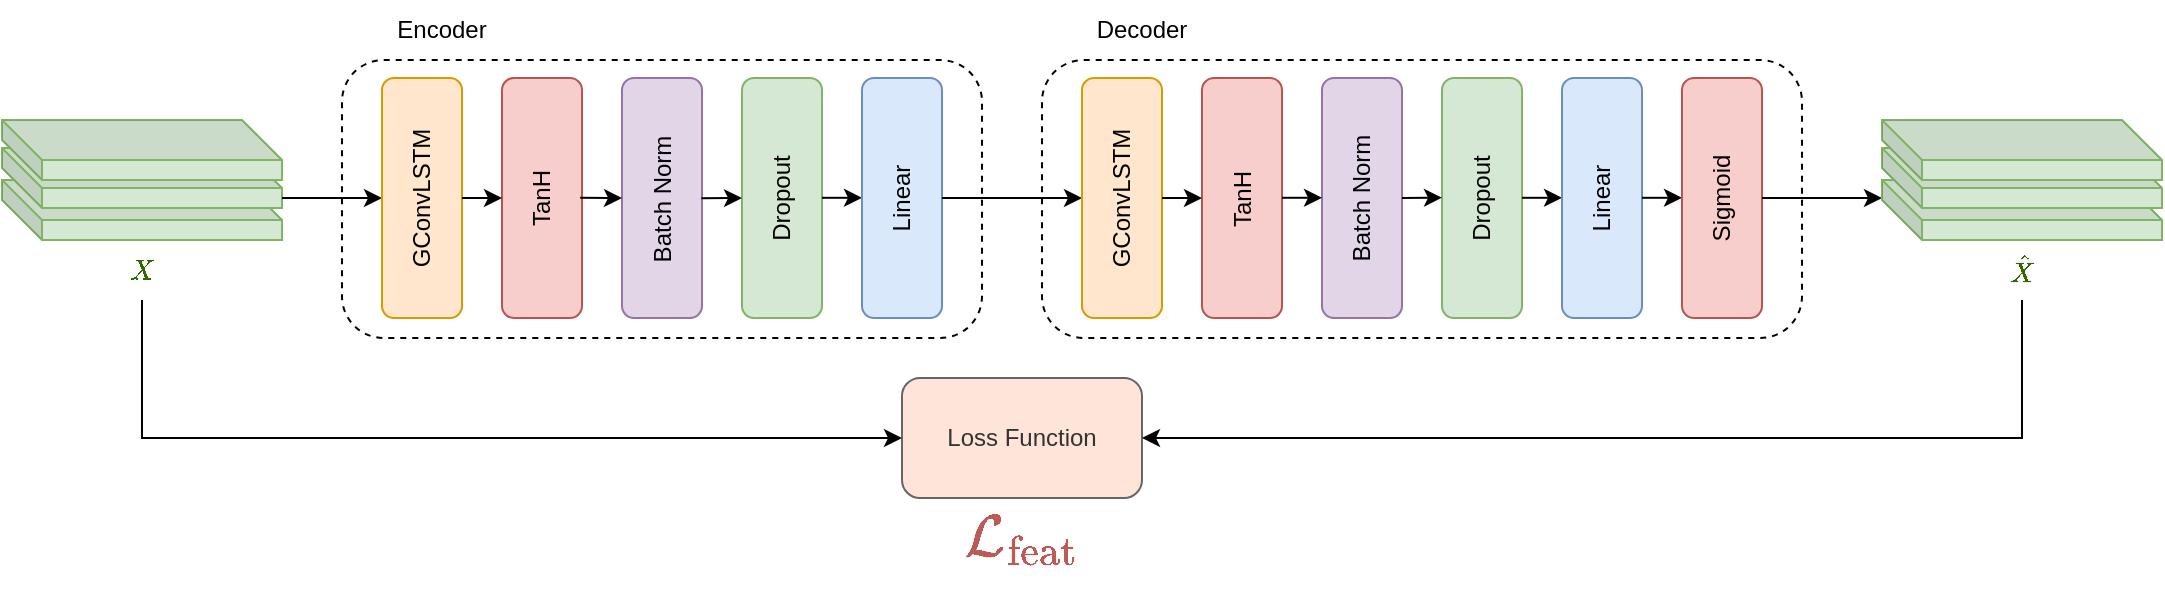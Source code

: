 <mxfile version="22.1.5" type="device">
  <diagram name="Página-1" id="7x2fmesRiPZ4M0jJuliP">
    <mxGraphModel dx="1050" dy="595" grid="1" gridSize="10" guides="1" tooltips="1" connect="1" arrows="1" fold="1" page="1" pageScale="1" pageWidth="827" pageHeight="1169" math="1" shadow="0">
      <root>
        <mxCell id="0" />
        <mxCell id="1" parent="0" />
        <mxCell id="ceRFphHJnrTuNZOqrOw2-23" value="" style="rounded=1;whiteSpace=wrap;html=1;fillColor=none;dashed=1;" parent="1" vertex="1">
          <mxGeometry x="250" y="91" width="320" height="139" as="geometry" />
        </mxCell>
        <mxCell id="LxAOdA9R8CcLWUHo1WCZ-1" value="" style="shape=cube;whiteSpace=wrap;html=1;boundedLbl=1;backgroundOutline=1;darkOpacity=0.05;darkOpacity2=0.1;fillColor=#d5e8d4;strokeColor=#82b366;" parent="1" vertex="1">
          <mxGeometry x="80" y="151" width="140" height="30" as="geometry" />
        </mxCell>
        <mxCell id="LxAOdA9R8CcLWUHo1WCZ-2" value="" style="shape=cube;whiteSpace=wrap;html=1;boundedLbl=1;backgroundOutline=1;darkOpacity=0.05;darkOpacity2=0.1;fillColor=#d5e8d4;strokeColor=#82b366;" parent="1" vertex="1">
          <mxGeometry x="80" y="135" width="140" height="30" as="geometry" />
        </mxCell>
        <mxCell id="LxAOdA9R8CcLWUHo1WCZ-3" value="" style="shape=cube;whiteSpace=wrap;html=1;boundedLbl=1;backgroundOutline=1;darkOpacity=0.05;darkOpacity2=0.1;fillColor=#d5e8d4;strokeColor=#82b366;" parent="1" vertex="1">
          <mxGeometry x="80" y="121" width="140" height="30" as="geometry" />
        </mxCell>
        <mxCell id="LxAOdA9R8CcLWUHo1WCZ-4" value="$$X$$" style="text;html=1;strokeColor=none;fillColor=none;align=center;verticalAlign=middle;whiteSpace=wrap;rounded=0;fontColor=#336600;" parent="1" vertex="1">
          <mxGeometry x="95" y="181" width="110" height="30" as="geometry" />
        </mxCell>
        <mxCell id="6yX8p0fEQagD2ALPLdG7-7" value="$$\mathcal{L}_{\text{feat}}$$" style="text;html=1;align=center;verticalAlign=middle;whiteSpace=wrap;rounded=0;fontColor=#ba5b57;fontSize=25;" parent="1" vertex="1">
          <mxGeometry x="560" y="300" width="60" height="60" as="geometry" />
        </mxCell>
        <mxCell id="ceRFphHJnrTuNZOqrOw2-1" value="" style="endArrow=classic;html=1;rounded=0;exitX=0;exitY=0;exitDx=140;exitDy=25;exitPerimeter=0;entryX=0;entryY=0.5;entryDx=0;entryDy=0;" parent="1" source="LxAOdA9R8CcLWUHo1WCZ-2" target="ceRFphHJnrTuNZOqrOw2-2" edge="1">
          <mxGeometry width="50" height="50" relative="1" as="geometry">
            <mxPoint x="570" y="170" as="sourcePoint" />
            <mxPoint x="250" y="160" as="targetPoint" />
          </mxGeometry>
        </mxCell>
        <mxCell id="ceRFphHJnrTuNZOqrOw2-2" value="&lt;p style=&quot;line-height: 120%;&quot;&gt;&lt;br&gt;&lt;/p&gt;" style="rounded=1;whiteSpace=wrap;html=1;fillColor=#ffe6cc;strokeColor=#d79b00;verticalAlign=middle;textDirection=ltr;" parent="1" vertex="1">
          <mxGeometry x="270" y="100" width="40" height="120" as="geometry" />
        </mxCell>
        <mxCell id="ceRFphHJnrTuNZOqrOw2-5" value="GConvLSTM" style="text;html=1;strokeColor=none;fillColor=none;align=center;verticalAlign=middle;whiteSpace=wrap;rounded=0;rotation=270;" parent="1" vertex="1">
          <mxGeometry x="260" y="145" width="60" height="30" as="geometry" />
        </mxCell>
        <mxCell id="ceRFphHJnrTuNZOqrOw2-6" value="&lt;p style=&quot;line-height: 120%;&quot;&gt;&lt;br&gt;&lt;/p&gt;" style="rounded=1;whiteSpace=wrap;html=1;fillColor=#e1d5e7;strokeColor=#9673a6;verticalAlign=middle;textDirection=ltr;" parent="1" vertex="1">
          <mxGeometry x="390" y="100" width="40" height="120" as="geometry" />
        </mxCell>
        <mxCell id="ceRFphHJnrTuNZOqrOw2-7" value="Batch Norm" style="text;html=1;strokeColor=none;fillColor=none;align=center;verticalAlign=middle;whiteSpace=wrap;rounded=0;rotation=270;" parent="1" vertex="1">
          <mxGeometry x="360" y="145.5" width="100" height="30" as="geometry" />
        </mxCell>
        <mxCell id="ceRFphHJnrTuNZOqrOw2-8" value="&lt;p style=&quot;line-height: 120%;&quot;&gt;&lt;br&gt;&lt;/p&gt;" style="rounded=1;whiteSpace=wrap;html=1;fillColor=#f8cecc;strokeColor=#b85450;verticalAlign=middle;textDirection=ltr;" parent="1" vertex="1">
          <mxGeometry x="330" y="100" width="40" height="120" as="geometry" />
        </mxCell>
        <mxCell id="ceRFphHJnrTuNZOqrOw2-9" value="TanH" style="text;html=1;strokeColor=none;fillColor=none;align=center;verticalAlign=middle;whiteSpace=wrap;rounded=0;rotation=270;" parent="1" vertex="1">
          <mxGeometry x="300" y="145" width="100" height="30" as="geometry" />
        </mxCell>
        <mxCell id="ceRFphHJnrTuNZOqrOw2-13" value="&lt;p style=&quot;line-height: 120%;&quot;&gt;&lt;br&gt;&lt;/p&gt;" style="rounded=1;whiteSpace=wrap;html=1;fillColor=#d5e8d4;strokeColor=#82b366;verticalAlign=middle;textDirection=ltr;" parent="1" vertex="1">
          <mxGeometry x="450" y="100" width="40" height="120" as="geometry" />
        </mxCell>
        <mxCell id="ceRFphHJnrTuNZOqrOw2-14" value="Dropout" style="text;html=1;strokeColor=none;fillColor=none;align=center;verticalAlign=middle;whiteSpace=wrap;rounded=0;rotation=270;" parent="1" vertex="1">
          <mxGeometry x="420" y="145" width="100" height="30" as="geometry" />
        </mxCell>
        <mxCell id="ceRFphHJnrTuNZOqrOw2-17" value="" style="endArrow=classic;html=1;rounded=0;exitX=1;exitY=0.5;exitDx=0;exitDy=0;" parent="1" edge="1" source="ceRFphHJnrTuNZOqrOw2-2">
          <mxGeometry width="50" height="50" relative="1" as="geometry">
            <mxPoint x="310" y="159.83" as="sourcePoint" />
            <mxPoint x="330" y="160" as="targetPoint" />
          </mxGeometry>
        </mxCell>
        <mxCell id="ceRFphHJnrTuNZOqrOw2-18" value="" style="endArrow=classic;html=1;rounded=0;exitX=0.992;exitY=0.501;exitDx=0;exitDy=0;entryX=0;entryY=0.5;entryDx=0;entryDy=0;exitPerimeter=0;" parent="1" edge="1" target="ceRFphHJnrTuNZOqrOw2-13" source="ceRFphHJnrTuNZOqrOw2-6">
          <mxGeometry width="50" height="50" relative="1" as="geometry">
            <mxPoint x="430" y="159.83" as="sourcePoint" />
            <mxPoint x="450" y="159.83" as="targetPoint" />
          </mxGeometry>
        </mxCell>
        <mxCell id="ceRFphHJnrTuNZOqrOw2-20" value="" style="endArrow=classic;html=1;rounded=0;exitX=1;exitY=0.5;exitDx=0;exitDy=0;entryX=0;entryY=0.5;entryDx=0;entryDy=0;" parent="1" edge="1">
          <mxGeometry width="50" height="50" relative="1" as="geometry">
            <mxPoint x="490" y="159.9" as="sourcePoint" />
            <mxPoint x="510" y="159.9" as="targetPoint" />
          </mxGeometry>
        </mxCell>
        <mxCell id="ceRFphHJnrTuNZOqrOw2-21" value="&lt;p style=&quot;line-height: 120%;&quot;&gt;&lt;br&gt;&lt;/p&gt;" style="rounded=1;whiteSpace=wrap;html=1;fillColor=#dae8fc;strokeColor=#6c8ebf;verticalAlign=middle;textDirection=ltr;" parent="1" vertex="1">
          <mxGeometry x="510" y="100" width="40" height="120" as="geometry" />
        </mxCell>
        <mxCell id="ceRFphHJnrTuNZOqrOw2-22" value="Linear" style="text;html=1;strokeColor=none;fillColor=none;align=center;verticalAlign=middle;whiteSpace=wrap;rounded=0;rotation=270;" parent="1" vertex="1">
          <mxGeometry x="480" y="145" width="100" height="30" as="geometry" />
        </mxCell>
        <mxCell id="ceRFphHJnrTuNZOqrOw2-24" value="Encoder" style="text;html=1;strokeColor=none;fillColor=none;align=center;verticalAlign=middle;whiteSpace=wrap;rounded=0;" parent="1" vertex="1">
          <mxGeometry x="270" y="61" width="60" height="30" as="geometry" />
        </mxCell>
        <mxCell id="ceRFphHJnrTuNZOqrOw2-25" value="" style="endArrow=classic;html=1;rounded=0;exitX=1;exitY=0.5;exitDx=0;exitDy=0;" parent="1" source="ceRFphHJnrTuNZOqrOw2-21" edge="1">
          <mxGeometry width="50" height="50" relative="1" as="geometry">
            <mxPoint x="620" y="180" as="sourcePoint" />
            <mxPoint x="620" y="160" as="targetPoint" />
          </mxGeometry>
        </mxCell>
        <mxCell id="ceRFphHJnrTuNZOqrOw2-26" value="" style="rounded=1;whiteSpace=wrap;html=1;fillColor=none;dashed=1;" parent="1" vertex="1">
          <mxGeometry x="600" y="91" width="380" height="139" as="geometry" />
        </mxCell>
        <mxCell id="ceRFphHJnrTuNZOqrOw2-27" value="&lt;p style=&quot;line-height: 120%;&quot;&gt;&lt;br&gt;&lt;/p&gt;" style="rounded=1;whiteSpace=wrap;html=1;fillColor=#ffe6cc;strokeColor=#d79b00;verticalAlign=middle;textDirection=ltr;" parent="1" vertex="1">
          <mxGeometry x="620" y="100" width="40" height="120" as="geometry" />
        </mxCell>
        <mxCell id="ceRFphHJnrTuNZOqrOw2-28" value="GConvLSTM" style="text;html=1;strokeColor=none;fillColor=none;align=center;verticalAlign=middle;whiteSpace=wrap;rounded=0;rotation=270;" parent="1" vertex="1">
          <mxGeometry x="610" y="145" width="60" height="30" as="geometry" />
        </mxCell>
        <mxCell id="ceRFphHJnrTuNZOqrOw2-29" value="&lt;p style=&quot;line-height: 120%;&quot;&gt;&lt;br&gt;&lt;/p&gt;" style="rounded=1;whiteSpace=wrap;html=1;fillColor=#e1d5e7;strokeColor=#9673a6;verticalAlign=middle;textDirection=ltr;" parent="1" vertex="1">
          <mxGeometry x="740" y="100" width="40" height="120" as="geometry" />
        </mxCell>
        <mxCell id="ceRFphHJnrTuNZOqrOw2-30" value="Batch Norm" style="text;html=1;strokeColor=none;fillColor=none;align=center;verticalAlign=middle;whiteSpace=wrap;rounded=0;rotation=270;" parent="1" vertex="1">
          <mxGeometry x="710" y="145" width="100" height="30" as="geometry" />
        </mxCell>
        <mxCell id="ceRFphHJnrTuNZOqrOw2-31" value="&lt;p style=&quot;line-height: 120%;&quot;&gt;&lt;br&gt;&lt;/p&gt;" style="rounded=1;whiteSpace=wrap;html=1;fillColor=#f8cecc;strokeColor=#b85450;verticalAlign=middle;textDirection=ltr;" parent="1" vertex="1">
          <mxGeometry x="680" y="100" width="40" height="120" as="geometry" />
        </mxCell>
        <mxCell id="ceRFphHJnrTuNZOqrOw2-32" value="TanH" style="text;html=1;strokeColor=none;fillColor=none;align=center;verticalAlign=middle;whiteSpace=wrap;rounded=0;rotation=270;" parent="1" vertex="1">
          <mxGeometry x="650" y="145.5" width="100" height="30" as="geometry" />
        </mxCell>
        <mxCell id="ceRFphHJnrTuNZOqrOw2-33" value="" style="endArrow=classic;html=1;rounded=0;exitX=1;exitY=0.5;exitDx=0;exitDy=0;" parent="1" source="ceRFphHJnrTuNZOqrOw2-27" edge="1">
          <mxGeometry width="50" height="50" relative="1" as="geometry">
            <mxPoint x="680" y="100" as="sourcePoint" />
            <mxPoint x="680" y="160" as="targetPoint" />
          </mxGeometry>
        </mxCell>
        <mxCell id="ceRFphHJnrTuNZOqrOw2-34" value="&lt;p style=&quot;line-height: 120%;&quot;&gt;&lt;br&gt;&lt;/p&gt;" style="rounded=1;whiteSpace=wrap;html=1;fillColor=#d5e8d4;strokeColor=#82b366;verticalAlign=middle;textDirection=ltr;" parent="1" vertex="1">
          <mxGeometry x="800" y="100" width="40" height="120" as="geometry" />
        </mxCell>
        <mxCell id="ceRFphHJnrTuNZOqrOw2-35" value="Dropout" style="text;html=1;strokeColor=none;fillColor=none;align=center;verticalAlign=middle;whiteSpace=wrap;rounded=0;rotation=270;" parent="1" vertex="1">
          <mxGeometry x="770" y="145" width="100" height="30" as="geometry" />
        </mxCell>
        <mxCell id="ceRFphHJnrTuNZOqrOw2-37" value="" style="endArrow=classic;html=1;rounded=0;exitX=1;exitY=0.5;exitDx=0;exitDy=0;entryX=0;entryY=0.5;entryDx=0;entryDy=0;" parent="1" edge="1" source="ceRFphHJnrTuNZOqrOw2-29">
          <mxGeometry width="50" height="50" relative="1" as="geometry">
            <mxPoint x="780" y="159.83" as="sourcePoint" />
            <mxPoint x="800" y="159.83" as="targetPoint" />
          </mxGeometry>
        </mxCell>
        <mxCell id="ceRFphHJnrTuNZOqrOw2-38" value="" style="endArrow=classic;html=1;rounded=0;exitX=1;exitY=0.5;exitDx=0;exitDy=0;entryX=0;entryY=0.5;entryDx=0;entryDy=0;" parent="1" edge="1">
          <mxGeometry width="50" height="50" relative="1" as="geometry">
            <mxPoint x="840" y="159.9" as="sourcePoint" />
            <mxPoint x="860" y="159.9" as="targetPoint" />
          </mxGeometry>
        </mxCell>
        <mxCell id="ceRFphHJnrTuNZOqrOw2-39" value="&lt;p style=&quot;line-height: 120%;&quot;&gt;&lt;br&gt;&lt;/p&gt;" style="rounded=1;whiteSpace=wrap;html=1;fillColor=#dae8fc;strokeColor=#6c8ebf;verticalAlign=middle;textDirection=ltr;" parent="1" vertex="1">
          <mxGeometry x="860" y="100" width="40" height="120" as="geometry" />
        </mxCell>
        <mxCell id="ceRFphHJnrTuNZOqrOw2-40" value="Linear" style="text;html=1;strokeColor=none;fillColor=none;align=center;verticalAlign=middle;whiteSpace=wrap;rounded=0;rotation=270;" parent="1" vertex="1">
          <mxGeometry x="830" y="145" width="100" height="30" as="geometry" />
        </mxCell>
        <mxCell id="ceRFphHJnrTuNZOqrOw2-41" value="Decoder" style="text;html=1;strokeColor=none;fillColor=none;align=center;verticalAlign=middle;whiteSpace=wrap;rounded=0;" parent="1" vertex="1">
          <mxGeometry x="620" y="61" width="60" height="30" as="geometry" />
        </mxCell>
        <mxCell id="ceRFphHJnrTuNZOqrOw2-42" value="" style="endArrow=classic;html=1;rounded=0;exitX=1;exitY=0.5;exitDx=0;exitDy=0;entryX=0;entryY=0.5;entryDx=0;entryDy=0;" parent="1" edge="1">
          <mxGeometry width="50" height="50" relative="1" as="geometry">
            <mxPoint x="900" y="159.9" as="sourcePoint" />
            <mxPoint x="920" y="159.9" as="targetPoint" />
          </mxGeometry>
        </mxCell>
        <mxCell id="ceRFphHJnrTuNZOqrOw2-43" value="&lt;p style=&quot;line-height: 120%;&quot;&gt;&lt;br&gt;&lt;/p&gt;" style="rounded=1;whiteSpace=wrap;html=1;fillColor=#f8cecc;strokeColor=#b85450;verticalAlign=middle;textDirection=ltr;" parent="1" vertex="1">
          <mxGeometry x="920" y="100" width="40" height="120" as="geometry" />
        </mxCell>
        <mxCell id="ceRFphHJnrTuNZOqrOw2-44" value="Sigmoid" style="text;html=1;strokeColor=none;fillColor=none;align=center;verticalAlign=middle;whiteSpace=wrap;rounded=0;rotation=270;" parent="1" vertex="1">
          <mxGeometry x="890" y="145" width="100" height="30" as="geometry" />
        </mxCell>
        <mxCell id="ceRFphHJnrTuNZOqrOw2-45" value="" style="endArrow=classic;html=1;rounded=0;exitX=1;exitY=0.5;exitDx=0;exitDy=0;" parent="1" source="ceRFphHJnrTuNZOqrOw2-43" edge="1">
          <mxGeometry width="50" height="50" relative="1" as="geometry">
            <mxPoint x="1020" y="180" as="sourcePoint" />
            <mxPoint x="1020" y="160" as="targetPoint" />
          </mxGeometry>
        </mxCell>
        <mxCell id="ceRFphHJnrTuNZOqrOw2-46" value="" style="shape=cube;whiteSpace=wrap;html=1;boundedLbl=1;backgroundOutline=1;darkOpacity=0.05;darkOpacity2=0.1;fillColor=#d5e8d4;strokeColor=#82b366;" parent="1" vertex="1">
          <mxGeometry x="1020" y="151" width="140" height="30" as="geometry" />
        </mxCell>
        <mxCell id="ceRFphHJnrTuNZOqrOw2-47" value="" style="shape=cube;whiteSpace=wrap;html=1;boundedLbl=1;backgroundOutline=1;darkOpacity=0.05;darkOpacity2=0.1;fillColor=#d5e8d4;strokeColor=#82b366;" parent="1" vertex="1">
          <mxGeometry x="1020" y="135" width="140" height="30" as="geometry" />
        </mxCell>
        <mxCell id="ceRFphHJnrTuNZOqrOw2-48" value="" style="shape=cube;whiteSpace=wrap;html=1;boundedLbl=1;backgroundOutline=1;darkOpacity=0.05;darkOpacity2=0.1;fillColor=#d5e8d4;strokeColor=#82b366;" parent="1" vertex="1">
          <mxGeometry x="1020" y="121" width="140" height="30" as="geometry" />
        </mxCell>
        <mxCell id="ceRFphHJnrTuNZOqrOw2-49" value="$$\hat{X}$$" style="text;html=1;strokeColor=none;fillColor=none;align=center;verticalAlign=middle;whiteSpace=wrap;rounded=0;fontColor=#336600;" parent="1" vertex="1">
          <mxGeometry x="1035" y="181" width="110" height="30" as="geometry" />
        </mxCell>
        <mxCell id="ceRFphHJnrTuNZOqrOw2-50" value="Loss Function" style="rounded=1;whiteSpace=wrap;html=1;fillColor=#FFE4D9;fontColor=#333333;strokeColor=#666666;" parent="1" vertex="1">
          <mxGeometry x="530" y="250" width="120" height="60" as="geometry" />
        </mxCell>
        <mxCell id="ceRFphHJnrTuNZOqrOw2-51" value="" style="endArrow=classic;html=1;rounded=0;exitX=0.5;exitY=1;exitDx=0;exitDy=0;entryX=0;entryY=0.5;entryDx=0;entryDy=0;" parent="1" source="LxAOdA9R8CcLWUHo1WCZ-4" target="ceRFphHJnrTuNZOqrOw2-50" edge="1">
          <mxGeometry width="50" height="50" relative="1" as="geometry">
            <mxPoint x="480" y="370" as="sourcePoint" />
            <mxPoint x="530" y="320" as="targetPoint" />
            <Array as="points">
              <mxPoint x="150" y="280" />
            </Array>
          </mxGeometry>
        </mxCell>
        <mxCell id="ceRFphHJnrTuNZOqrOw2-52" value="" style="endArrow=classic;html=1;rounded=0;exitX=0.5;exitY=1;exitDx=0;exitDy=0;entryX=1;entryY=0.5;entryDx=0;entryDy=0;" parent="1" source="ceRFphHJnrTuNZOqrOw2-49" target="ceRFphHJnrTuNZOqrOw2-50" edge="1">
          <mxGeometry width="50" height="50" relative="1" as="geometry">
            <mxPoint x="1030" y="211" as="sourcePoint" />
            <mxPoint x="650" y="320" as="targetPoint" />
            <Array as="points">
              <mxPoint x="1090" y="280" />
            </Array>
          </mxGeometry>
        </mxCell>
        <mxCell id="lyR_sHRTJ5GQd38nFJMi-1" value="" style="endArrow=classic;html=1;rounded=0;exitX=0.977;exitY=0.499;exitDx=0;exitDy=0;entryX=0;entryY=0.5;entryDx=0;entryDy=0;exitPerimeter=0;" edge="1" parent="1" source="ceRFphHJnrTuNZOqrOw2-8" target="ceRFphHJnrTuNZOqrOw2-6">
          <mxGeometry width="50" height="50" relative="1" as="geometry">
            <mxPoint x="370" y="159.57" as="sourcePoint" />
            <mxPoint x="390" y="159.4" as="targetPoint" />
          </mxGeometry>
        </mxCell>
        <mxCell id="lyR_sHRTJ5GQd38nFJMi-2" value="" style="endArrow=classic;html=1;rounded=0;exitX=1;exitY=0.5;exitDx=0;exitDy=0;" edge="1" parent="1">
          <mxGeometry width="50" height="50" relative="1" as="geometry">
            <mxPoint x="720" y="159.89" as="sourcePoint" />
            <mxPoint x="740" y="159.89" as="targetPoint" />
          </mxGeometry>
        </mxCell>
      </root>
    </mxGraphModel>
  </diagram>
</mxfile>
